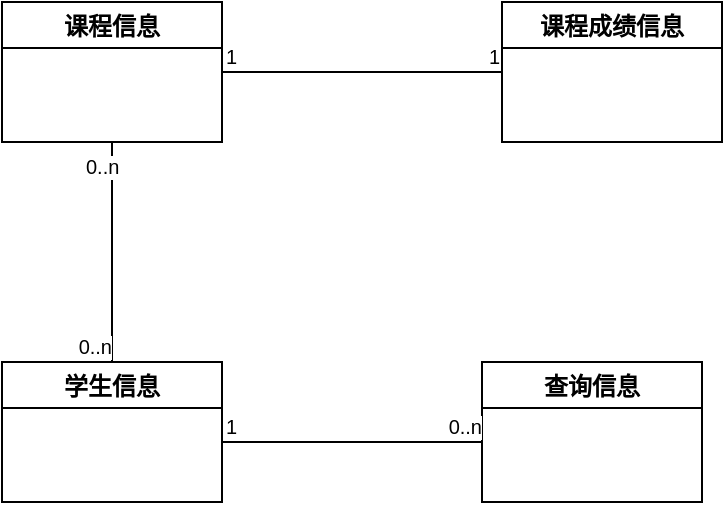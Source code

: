 <mxfile version="10.7.3" type="github"><diagram id="367WdkX42tqfqdm9u6Nr" name="第 1 页"><mxGraphModel dx="840" dy="462" grid="1" gridSize="10" guides="1" tooltips="1" connect="1" arrows="1" fold="1" page="1" pageScale="1" pageWidth="827" pageHeight="1169" math="0" shadow="0"><root><mxCell id="0"/><mxCell id="1" parent="0"/><mxCell id="O3k7GpR1GWYUtWYmGMXg-1" value="学生信息" style="swimlane;startSize=23;" vertex="1" parent="1"><mxGeometry x="290" y="780" width="110" height="70" as="geometry"/></mxCell><mxCell id="O3k7GpR1GWYUtWYmGMXg-2" value="课程信息" style="swimlane;startSize=23;" vertex="1" parent="1"><mxGeometry x="290" y="600" width="110" height="70" as="geometry"/></mxCell><mxCell id="O3k7GpR1GWYUtWYmGMXg-3" value="课程成绩信息" style="swimlane;startSize=23;" vertex="1" parent="1"><mxGeometry x="540" y="600" width="110" height="70" as="geometry"/></mxCell><mxCell id="O3k7GpR1GWYUtWYmGMXg-4" value="查询信息" style="swimlane;startSize=23;" vertex="1" parent="1"><mxGeometry x="530" y="780" width="110" height="70" as="geometry"/></mxCell><mxCell id="O3k7GpR1GWYUtWYmGMXg-5" value="" style="endArrow=none;html=1;edgeStyle=orthogonalEdgeStyle;exitX=1;exitY=0.5;exitDx=0;exitDy=0;" edge="1" parent="1" source="O3k7GpR1GWYUtWYmGMXg-2"><mxGeometry relative="1" as="geometry"><mxPoint x="380" y="700" as="sourcePoint"/><mxPoint x="540" y="635" as="targetPoint"/></mxGeometry></mxCell><mxCell id="O3k7GpR1GWYUtWYmGMXg-6" value="1" style="resizable=0;html=1;align=left;verticalAlign=bottom;labelBackgroundColor=#ffffff;fontSize=10;" connectable="0" vertex="1" parent="O3k7GpR1GWYUtWYmGMXg-5"><mxGeometry x="-1" relative="1" as="geometry"/></mxCell><mxCell id="O3k7GpR1GWYUtWYmGMXg-7" value="1" style="resizable=0;html=1;align=right;verticalAlign=bottom;labelBackgroundColor=#ffffff;fontSize=10;" connectable="0" vertex="1" parent="O3k7GpR1GWYUtWYmGMXg-5"><mxGeometry x="1" relative="1" as="geometry"/></mxCell><mxCell id="O3k7GpR1GWYUtWYmGMXg-8" value="" style="endArrow=none;html=1;edgeStyle=orthogonalEdgeStyle;exitX=0.5;exitY=1;exitDx=0;exitDy=0;entryX=0.5;entryY=0;entryDx=0;entryDy=0;" edge="1" parent="1" source="O3k7GpR1GWYUtWYmGMXg-2" target="O3k7GpR1GWYUtWYmGMXg-1"><mxGeometry relative="1" as="geometry"><mxPoint x="360" y="740" as="sourcePoint"/><mxPoint x="520" y="740" as="targetPoint"/></mxGeometry></mxCell><mxCell id="O3k7GpR1GWYUtWYmGMXg-9" value="0..n" style="resizable=0;html=1;align=left;verticalAlign=bottom;labelBackgroundColor=#ffffff;fontSize=10;" connectable="0" vertex="1" parent="O3k7GpR1GWYUtWYmGMXg-8"><mxGeometry x="-1" relative="1" as="geometry"><mxPoint x="-15" y="20" as="offset"/></mxGeometry></mxCell><mxCell id="O3k7GpR1GWYUtWYmGMXg-10" value="0..n" style="resizable=0;html=1;align=right;verticalAlign=bottom;labelBackgroundColor=#ffffff;fontSize=10;" connectable="0" vertex="1" parent="O3k7GpR1GWYUtWYmGMXg-8"><mxGeometry x="1" relative="1" as="geometry"/></mxCell><mxCell id="O3k7GpR1GWYUtWYmGMXg-14" value="" style="endArrow=none;html=1;edgeStyle=orthogonalEdgeStyle;" edge="1" parent="1"><mxGeometry relative="1" as="geometry"><mxPoint x="400" y="820" as="sourcePoint"/><mxPoint x="530" y="820" as="targetPoint"/></mxGeometry></mxCell><mxCell id="O3k7GpR1GWYUtWYmGMXg-15" value="1" style="resizable=0;html=1;align=left;verticalAlign=bottom;labelBackgroundColor=#ffffff;fontSize=10;" connectable="0" vertex="1" parent="O3k7GpR1GWYUtWYmGMXg-14"><mxGeometry x="-1" relative="1" as="geometry"/></mxCell><mxCell id="O3k7GpR1GWYUtWYmGMXg-16" value="0..n" style="resizable=0;html=1;align=right;verticalAlign=bottom;labelBackgroundColor=#ffffff;fontSize=10;" connectable="0" vertex="1" parent="O3k7GpR1GWYUtWYmGMXg-14"><mxGeometry x="1" relative="1" as="geometry"/></mxCell></root></mxGraphModel></diagram></mxfile>
